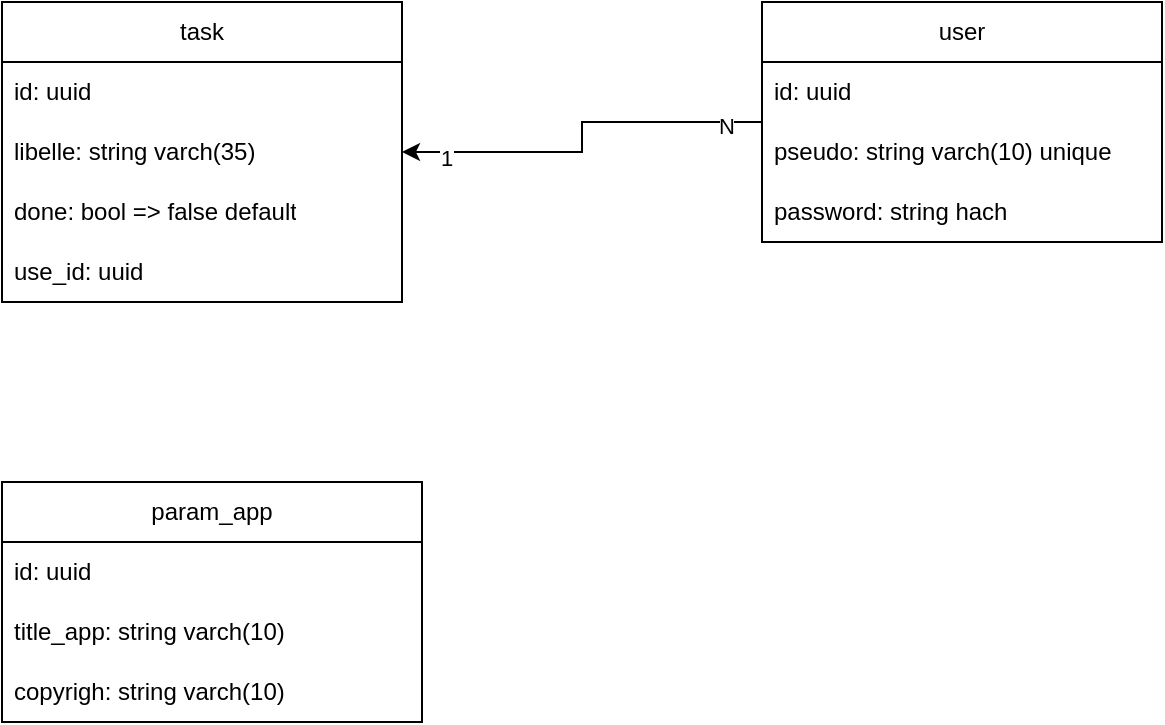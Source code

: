 <mxfile version="22.1.22" type="embed">
  <diagram id="vw9bWIqv_Go5dlMJKiBz" name="Page-1">
    <mxGraphModel dx="1377" dy="647" grid="1" gridSize="10" guides="1" tooltips="1" connect="1" arrows="1" fold="1" page="1" pageScale="1" pageWidth="850" pageHeight="1100" math="0" shadow="0">
      <root>
        <mxCell id="0" />
        <mxCell id="1" parent="0" />
        <mxCell id="12" style="edgeStyle=orthogonalEdgeStyle;rounded=0;orthogonalLoop=1;jettySize=auto;html=1;" edge="1" parent="1" source="2" target="6">
          <mxGeometry relative="1" as="geometry" />
        </mxCell>
        <mxCell id="13" value="N" style="edgeLabel;html=1;align=center;verticalAlign=middle;resizable=0;points=[];" vertex="1" connectable="0" parent="12">
          <mxGeometry x="-0.808" y="2" relative="1" as="geometry">
            <mxPoint as="offset" />
          </mxGeometry>
        </mxCell>
        <mxCell id="14" value="1" style="edgeLabel;html=1;align=center;verticalAlign=middle;resizable=0;points=[];" vertex="1" connectable="0" parent="12">
          <mxGeometry x="0.782" y="3" relative="1" as="geometry">
            <mxPoint as="offset" />
          </mxGeometry>
        </mxCell>
        <mxCell id="2" value="user" style="swimlane;fontStyle=0;childLayout=stackLayout;horizontal=1;startSize=30;horizontalStack=0;resizeParent=1;resizeParentMax=0;resizeLast=0;collapsible=1;marginBottom=0;whiteSpace=wrap;html=1;" vertex="1" parent="1">
          <mxGeometry x="600" y="40" width="200" height="120" as="geometry" />
        </mxCell>
        <mxCell id="3" value="id: uuid" style="text;strokeColor=none;fillColor=none;align=left;verticalAlign=middle;spacingLeft=4;spacingRight=4;overflow=hidden;points=[[0,0.5],[1,0.5]];portConstraint=eastwest;rotatable=0;whiteSpace=wrap;html=1;" vertex="1" parent="2">
          <mxGeometry y="30" width="200" height="30" as="geometry" />
        </mxCell>
        <mxCell id="4" value="pseudo: string varch(10) unique" style="text;strokeColor=none;fillColor=none;align=left;verticalAlign=middle;spacingLeft=4;spacingRight=4;overflow=hidden;points=[[0,0.5],[1,0.5]];portConstraint=eastwest;rotatable=0;whiteSpace=wrap;html=1;" vertex="1" parent="2">
          <mxGeometry y="60" width="200" height="30" as="geometry" />
        </mxCell>
        <mxCell id="5" value="password: string hach" style="text;strokeColor=none;fillColor=none;align=left;verticalAlign=middle;spacingLeft=4;spacingRight=4;overflow=hidden;points=[[0,0.5],[1,0.5]];portConstraint=eastwest;rotatable=0;whiteSpace=wrap;html=1;" vertex="1" parent="2">
          <mxGeometry y="90" width="200" height="30" as="geometry" />
        </mxCell>
        <mxCell id="6" value="task" style="swimlane;fontStyle=0;childLayout=stackLayout;horizontal=1;startSize=30;horizontalStack=0;resizeParent=1;resizeParentMax=0;resizeLast=0;collapsible=1;marginBottom=0;whiteSpace=wrap;html=1;" vertex="1" parent="1">
          <mxGeometry x="220" y="40" width="200" height="150" as="geometry" />
        </mxCell>
        <mxCell id="7" value="id: uuid" style="text;strokeColor=none;fillColor=none;align=left;verticalAlign=middle;spacingLeft=4;spacingRight=4;overflow=hidden;points=[[0,0.5],[1,0.5]];portConstraint=eastwest;rotatable=0;whiteSpace=wrap;html=1;" vertex="1" parent="6">
          <mxGeometry y="30" width="200" height="30" as="geometry" />
        </mxCell>
        <mxCell id="8" value="libelle: string varch(35)" style="text;strokeColor=none;fillColor=none;align=left;verticalAlign=middle;spacingLeft=4;spacingRight=4;overflow=hidden;points=[[0,0.5],[1,0.5]];portConstraint=eastwest;rotatable=0;whiteSpace=wrap;html=1;" vertex="1" parent="6">
          <mxGeometry y="60" width="200" height="30" as="geometry" />
        </mxCell>
        <mxCell id="9" value="done: bool =&amp;gt; false default" style="text;strokeColor=none;fillColor=none;align=left;verticalAlign=middle;spacingLeft=4;spacingRight=4;overflow=hidden;points=[[0,0.5],[1,0.5]];portConstraint=eastwest;rotatable=0;whiteSpace=wrap;html=1;" vertex="1" parent="6">
          <mxGeometry y="90" width="200" height="30" as="geometry" />
        </mxCell>
        <mxCell id="11" value="use_id: uuid" style="text;strokeColor=none;fillColor=none;align=left;verticalAlign=middle;spacingLeft=4;spacingRight=4;overflow=hidden;points=[[0,0.5],[1,0.5]];portConstraint=eastwest;rotatable=0;whiteSpace=wrap;html=1;" vertex="1" parent="6">
          <mxGeometry y="120" width="200" height="30" as="geometry" />
        </mxCell>
        <mxCell id="15" value="param_app" style="swimlane;fontStyle=0;childLayout=stackLayout;horizontal=1;startSize=30;horizontalStack=0;resizeParent=1;resizeParentMax=0;resizeLast=0;collapsible=1;marginBottom=0;whiteSpace=wrap;html=1;" vertex="1" parent="1">
          <mxGeometry x="220" y="280" width="210" height="120" as="geometry" />
        </mxCell>
        <mxCell id="16" value="id: uuid" style="text;strokeColor=none;fillColor=none;align=left;verticalAlign=middle;spacingLeft=4;spacingRight=4;overflow=hidden;points=[[0,0.5],[1,0.5]];portConstraint=eastwest;rotatable=0;whiteSpace=wrap;html=1;" vertex="1" parent="15">
          <mxGeometry y="30" width="210" height="30" as="geometry" />
        </mxCell>
        <mxCell id="17" value="title_app: string varch(10)" style="text;strokeColor=none;fillColor=none;align=left;verticalAlign=middle;spacingLeft=4;spacingRight=4;overflow=hidden;points=[[0,0.5],[1,0.5]];portConstraint=eastwest;rotatable=0;whiteSpace=wrap;html=1;" vertex="1" parent="15">
          <mxGeometry y="60" width="210" height="30" as="geometry" />
        </mxCell>
        <mxCell id="18" value="copyrigh: string varch(10)" style="text;strokeColor=none;fillColor=none;align=left;verticalAlign=middle;spacingLeft=4;spacingRight=4;overflow=hidden;points=[[0,0.5],[1,0.5]];portConstraint=eastwest;rotatable=0;whiteSpace=wrap;html=1;" vertex="1" parent="15">
          <mxGeometry y="90" width="210" height="30" as="geometry" />
        </mxCell>
      </root>
    </mxGraphModel>
  </diagram>
</mxfile>
